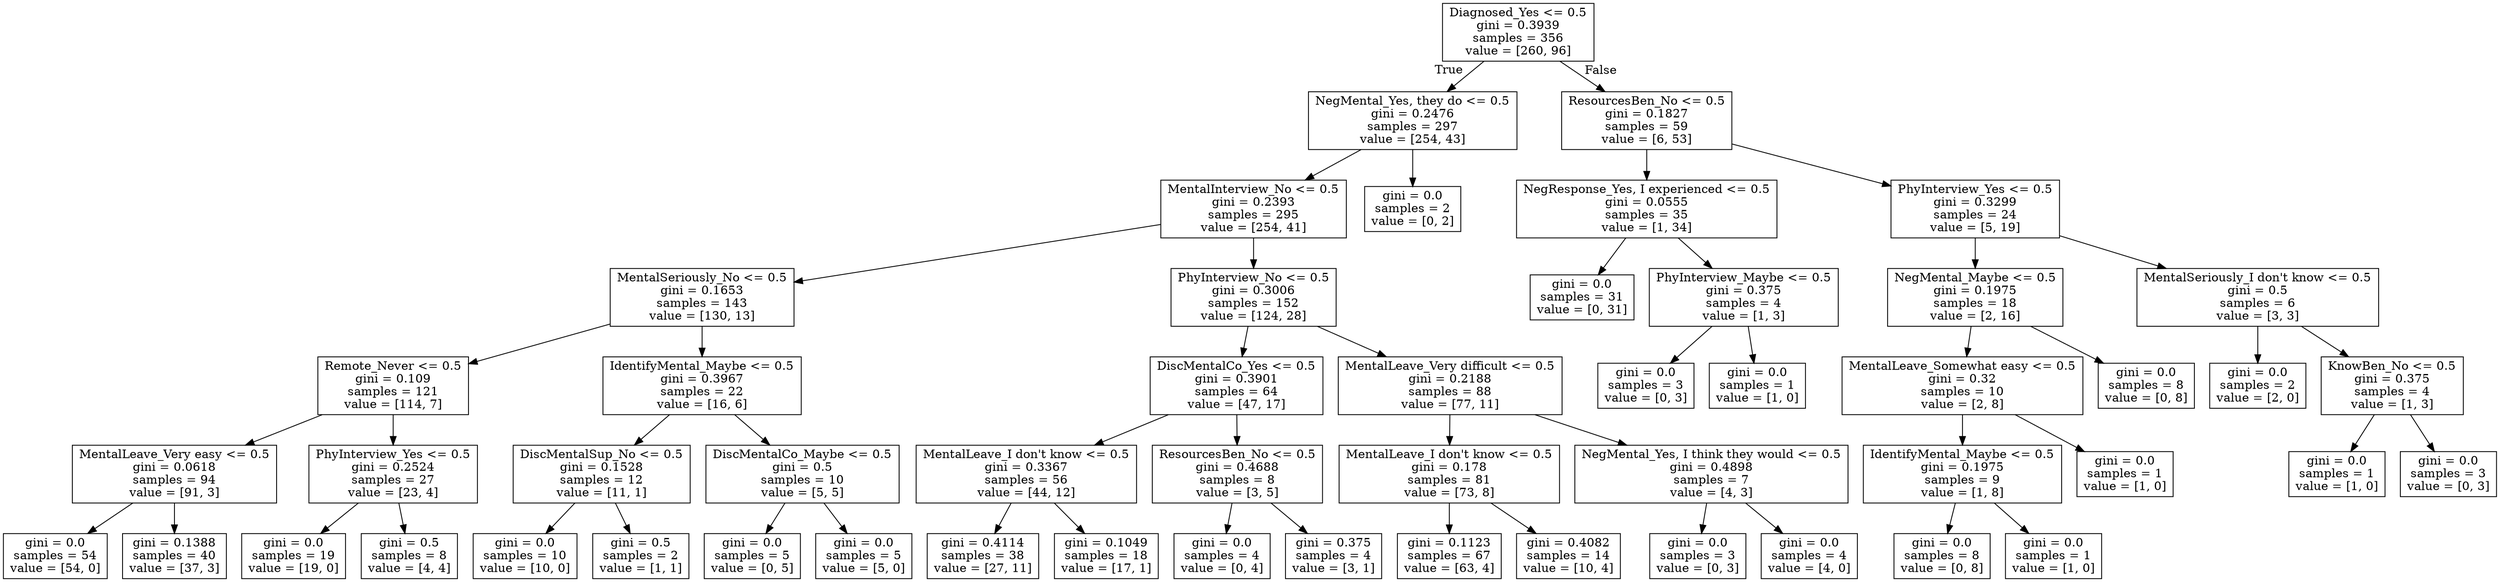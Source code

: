 digraph Tree {
node [shape=box] ;
0 [label="Diagnosed_Yes <= 0.5\ngini = 0.3939\nsamples = 356\nvalue = [260, 96]"] ;
1 [label="NegMental_Yes, they do <= 0.5\ngini = 0.2476\nsamples = 297\nvalue = [254, 43]"] ;
0 -> 1 [labeldistance=2.5, labelangle=45, headlabel="True"] ;
2 [label="MentalInterview_No <= 0.5\ngini = 0.2393\nsamples = 295\nvalue = [254, 41]"] ;
1 -> 2 ;
3 [label="MentalSeriously_No <= 0.5\ngini = 0.1653\nsamples = 143\nvalue = [130, 13]"] ;
2 -> 3 ;
4 [label="Remote_Never <= 0.5\ngini = 0.109\nsamples = 121\nvalue = [114, 7]"] ;
3 -> 4 ;
5 [label="MentalLeave_Very easy <= 0.5\ngini = 0.0618\nsamples = 94\nvalue = [91, 3]"] ;
4 -> 5 ;
6 [label="gini = 0.0\nsamples = 54\nvalue = [54, 0]"] ;
5 -> 6 ;
7 [label="gini = 0.1388\nsamples = 40\nvalue = [37, 3]"] ;
5 -> 7 ;
8 [label="PhyInterview_Yes <= 0.5\ngini = 0.2524\nsamples = 27\nvalue = [23, 4]"] ;
4 -> 8 ;
9 [label="gini = 0.0\nsamples = 19\nvalue = [19, 0]"] ;
8 -> 9 ;
10 [label="gini = 0.5\nsamples = 8\nvalue = [4, 4]"] ;
8 -> 10 ;
11 [label="IdentifyMental_Maybe <= 0.5\ngini = 0.3967\nsamples = 22\nvalue = [16, 6]"] ;
3 -> 11 ;
12 [label="DiscMentalSup_No <= 0.5\ngini = 0.1528\nsamples = 12\nvalue = [11, 1]"] ;
11 -> 12 ;
13 [label="gini = 0.0\nsamples = 10\nvalue = [10, 0]"] ;
12 -> 13 ;
14 [label="gini = 0.5\nsamples = 2\nvalue = [1, 1]"] ;
12 -> 14 ;
15 [label="DiscMentalCo_Maybe <= 0.5\ngini = 0.5\nsamples = 10\nvalue = [5, 5]"] ;
11 -> 15 ;
16 [label="gini = 0.0\nsamples = 5\nvalue = [0, 5]"] ;
15 -> 16 ;
17 [label="gini = 0.0\nsamples = 5\nvalue = [5, 0]"] ;
15 -> 17 ;
18 [label="PhyInterview_No <= 0.5\ngini = 0.3006\nsamples = 152\nvalue = [124, 28]"] ;
2 -> 18 ;
19 [label="DiscMentalCo_Yes <= 0.5\ngini = 0.3901\nsamples = 64\nvalue = [47, 17]"] ;
18 -> 19 ;
20 [label="MentalLeave_I don't know <= 0.5\ngini = 0.3367\nsamples = 56\nvalue = [44, 12]"] ;
19 -> 20 ;
21 [label="gini = 0.4114\nsamples = 38\nvalue = [27, 11]"] ;
20 -> 21 ;
22 [label="gini = 0.1049\nsamples = 18\nvalue = [17, 1]"] ;
20 -> 22 ;
23 [label="ResourcesBen_No <= 0.5\ngini = 0.4688\nsamples = 8\nvalue = [3, 5]"] ;
19 -> 23 ;
24 [label="gini = 0.0\nsamples = 4\nvalue = [0, 4]"] ;
23 -> 24 ;
25 [label="gini = 0.375\nsamples = 4\nvalue = [3, 1]"] ;
23 -> 25 ;
26 [label="MentalLeave_Very difficult <= 0.5\ngini = 0.2188\nsamples = 88\nvalue = [77, 11]"] ;
18 -> 26 ;
27 [label="MentalLeave_I don't know <= 0.5\ngini = 0.178\nsamples = 81\nvalue = [73, 8]"] ;
26 -> 27 ;
28 [label="gini = 0.1123\nsamples = 67\nvalue = [63, 4]"] ;
27 -> 28 ;
29 [label="gini = 0.4082\nsamples = 14\nvalue = [10, 4]"] ;
27 -> 29 ;
30 [label="NegMental_Yes, I think they would <= 0.5\ngini = 0.4898\nsamples = 7\nvalue = [4, 3]"] ;
26 -> 30 ;
31 [label="gini = 0.0\nsamples = 3\nvalue = [0, 3]"] ;
30 -> 31 ;
32 [label="gini = 0.0\nsamples = 4\nvalue = [4, 0]"] ;
30 -> 32 ;
33 [label="gini = 0.0\nsamples = 2\nvalue = [0, 2]"] ;
1 -> 33 ;
34 [label="ResourcesBen_No <= 0.5\ngini = 0.1827\nsamples = 59\nvalue = [6, 53]"] ;
0 -> 34 [labeldistance=2.5, labelangle=-45, headlabel="False"] ;
35 [label="NegResponse_Yes, I experienced <= 0.5\ngini = 0.0555\nsamples = 35\nvalue = [1, 34]"] ;
34 -> 35 ;
36 [label="gini = 0.0\nsamples = 31\nvalue = [0, 31]"] ;
35 -> 36 ;
37 [label="PhyInterview_Maybe <= 0.5\ngini = 0.375\nsamples = 4\nvalue = [1, 3]"] ;
35 -> 37 ;
38 [label="gini = 0.0\nsamples = 3\nvalue = [0, 3]"] ;
37 -> 38 ;
39 [label="gini = 0.0\nsamples = 1\nvalue = [1, 0]"] ;
37 -> 39 ;
40 [label="PhyInterview_Yes <= 0.5\ngini = 0.3299\nsamples = 24\nvalue = [5, 19]"] ;
34 -> 40 ;
41 [label="NegMental_Maybe <= 0.5\ngini = 0.1975\nsamples = 18\nvalue = [2, 16]"] ;
40 -> 41 ;
42 [label="MentalLeave_Somewhat easy <= 0.5\ngini = 0.32\nsamples = 10\nvalue = [2, 8]"] ;
41 -> 42 ;
43 [label="IdentifyMental_Maybe <= 0.5\ngini = 0.1975\nsamples = 9\nvalue = [1, 8]"] ;
42 -> 43 ;
44 [label="gini = 0.0\nsamples = 8\nvalue = [0, 8]"] ;
43 -> 44 ;
45 [label="gini = 0.0\nsamples = 1\nvalue = [1, 0]"] ;
43 -> 45 ;
46 [label="gini = 0.0\nsamples = 1\nvalue = [1, 0]"] ;
42 -> 46 ;
47 [label="gini = 0.0\nsamples = 8\nvalue = [0, 8]"] ;
41 -> 47 ;
48 [label="MentalSeriously_I don't know <= 0.5\ngini = 0.5\nsamples = 6\nvalue = [3, 3]"] ;
40 -> 48 ;
49 [label="gini = 0.0\nsamples = 2\nvalue = [2, 0]"] ;
48 -> 49 ;
50 [label="KnowBen_No <= 0.5\ngini = 0.375\nsamples = 4\nvalue = [1, 3]"] ;
48 -> 50 ;
51 [label="gini = 0.0\nsamples = 1\nvalue = [1, 0]"] ;
50 -> 51 ;
52 [label="gini = 0.0\nsamples = 3\nvalue = [0, 3]"] ;
50 -> 52 ;
}